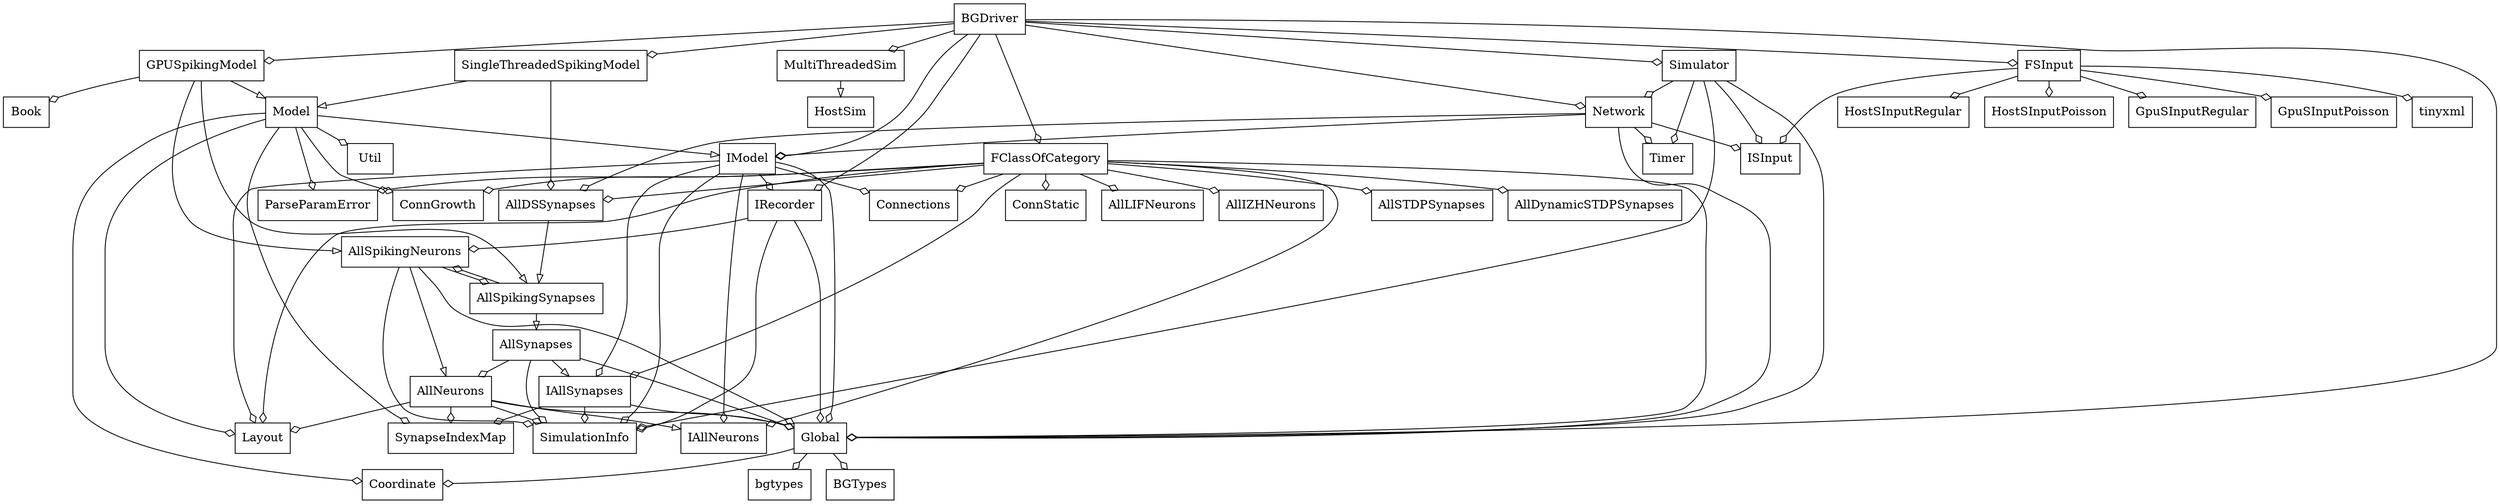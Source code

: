 //BrainGrid Overview
//Written in the Dot language (See Graphviz

digraph {
node [
shape = "record"
]

//###########################
//Layout
//###########################
rankdir = TB; // Rank Direction Top to Bottom
nodesep = 0.25; // Node Separation
ranksep = 0.25; // Rank Separation
GPUSpikingModel -> Model [arrowhead=empty];
GPUSpikingModel -> AllSpikingNeurons [arrowhead=empty];
GPUSpikingModel -> AllSpikingSynapses [arrowhead=empty];
MultiThreadedSim -> HostSim [arrowhead=empty];
SingleThreadedSpikingModel -> Model [arrowhead=empty];
Model -> IModel [arrowhead=empty];
AllDSSynapses -> AllSpikingSynapses [arrowhead=empty];
AllSpikingSynapses -> AllSynapses [arrowhead=empty];
AllSpikingNeurons -> AllNeurons [arrowhead=empty];
AllSynapses -> IAllSynapses [arrowhead=empty];
AllNeurons -> IAllNeurons [arrowhead=empty];
BGDriver -> Global [arrowhead=ediamond];
BGDriver -> Network [arrowhead=ediamond];
BGDriver -> IModel [arrowhead=ediamond];
BGDriver -> FClassOfCategory [arrowhead=ediamond];
BGDriver -> IRecorder [arrowhead=ediamond];
BGDriver -> FSInput [arrowhead=ediamond];
BGDriver -> Simulator [arrowhead=ediamond];
BGDriver -> GPUSpikingModel [arrowhead=ediamond];
BGDriver -> MultiThreadedSim [arrowhead=ediamond];
BGDriver -> SingleThreadedSpikingModel [arrowhead=ediamond];
Global -> Coordinate [arrowhead=ediamond];
Global -> BGTypes [arrowhead=ediamond];
Global -> bgtypes [arrowhead=ediamond];
Network -> Global [arrowhead=ediamond];
Network -> IModel [arrowhead=ediamond];
Network -> AllDSSynapses [arrowhead=ediamond];
Network -> ISInput [arrowhead=ediamond];
Network -> Timer [arrowhead=ediamond];
IModel -> Layout [arrowhead=ediamond];
IModel -> IRecorder [arrowhead=ediamond];
IModel -> Global [arrowhead=ediamond];
IModel -> Connections [arrowhead=ediamond];
IModel -> IAllNeurons [arrowhead=ediamond];
IModel -> SimulationInfo [arrowhead=ediamond];
IModel -> IAllSynapses [arrowhead=ediamond];
FClassOfCategory -> ParseParamError [arrowhead=ediamond];
FClassOfCategory -> AllSTDPSynapses [arrowhead=ediamond];
FClassOfCategory -> Layout [arrowhead=ediamond];
FClassOfCategory -> AllDynamicSTDPSynapses [arrowhead=ediamond];
FClassOfCategory -> Global [arrowhead=ediamond];
FClassOfCategory -> ConnStatic [arrowhead=ediamond];
FClassOfCategory -> AllDSSynapses [arrowhead=ediamond];
FClassOfCategory -> Connections [arrowhead=ediamond];
FClassOfCategory -> AllLIFNeurons [arrowhead=ediamond];
FClassOfCategory -> IAllNeurons [arrowhead=ediamond];
FClassOfCategory -> IAllSynapses [arrowhead=ediamond];
FClassOfCategory -> ConnGrowth [arrowhead=ediamond];
FClassOfCategory -> AllIZHNeurons [arrowhead=ediamond];
IRecorder -> Global [arrowhead=ediamond];
IRecorder -> AllSpikingNeurons [arrowhead=ediamond];
IRecorder -> SimulationInfo [arrowhead=ediamond];
FSInput -> ISInput [arrowhead=ediamond];
FSInput -> GpuSInputPoisson [arrowhead=ediamond];
FSInput -> tinyxml [arrowhead=ediamond];
FSInput -> HostSInputRegular [arrowhead=ediamond];
FSInput -> HostSInputPoisson [arrowhead=ediamond];
FSInput -> GpuSInputRegular [arrowhead=ediamond];
Simulator -> Network [arrowhead=ediamond];
Simulator -> Global [arrowhead=ediamond];
Simulator -> Timer [arrowhead=ediamond];
Simulator -> ISInput [arrowhead=ediamond];
Simulator -> SimulationInfo [arrowhead=ediamond];
GPUSpikingModel -> Book [arrowhead=ediamond];
SingleThreadedSpikingModel -> AllDSSynapses [arrowhead=ediamond];
Model -> ParseParamError [arrowhead=ediamond];
Model -> SynapseIndexMap [arrowhead=ediamond];
Model -> Util [arrowhead=ediamond];
Model -> Coordinate [arrowhead=ediamond];
Model -> Layout [arrowhead=ediamond];
Model -> ConnGrowth [arrowhead=ediamond];
AllSpikingSynapses -> AllSpikingNeurons [arrowhead=ediamond];
AllSpikingNeurons -> Global [arrowhead=ediamond];
AllSpikingNeurons -> AllSpikingSynapses [arrowhead=ediamond];
AllSpikingNeurons -> SimulationInfo [arrowhead=ediamond];
AllSynapses -> Global [arrowhead=ediamond];
AllSynapses -> AllNeurons [arrowhead=ediamond];
AllSynapses -> SimulationInfo [arrowhead=ediamond];
IAllSynapses -> Global [arrowhead=ediamond];
IAllSynapses -> SynapseIndexMap [arrowhead=ediamond];
IAllSynapses -> SimulationInfo [arrowhead=ediamond];
AllNeurons -> Layout [arrowhead=ediamond];
AllNeurons -> Global [arrowhead=ediamond];
AllNeurons -> SimulationInfo [arrowhead=ediamond];
AllNeurons -> SynapseIndexMap [arrowhead=ediamond];
}//End digraph declaration
